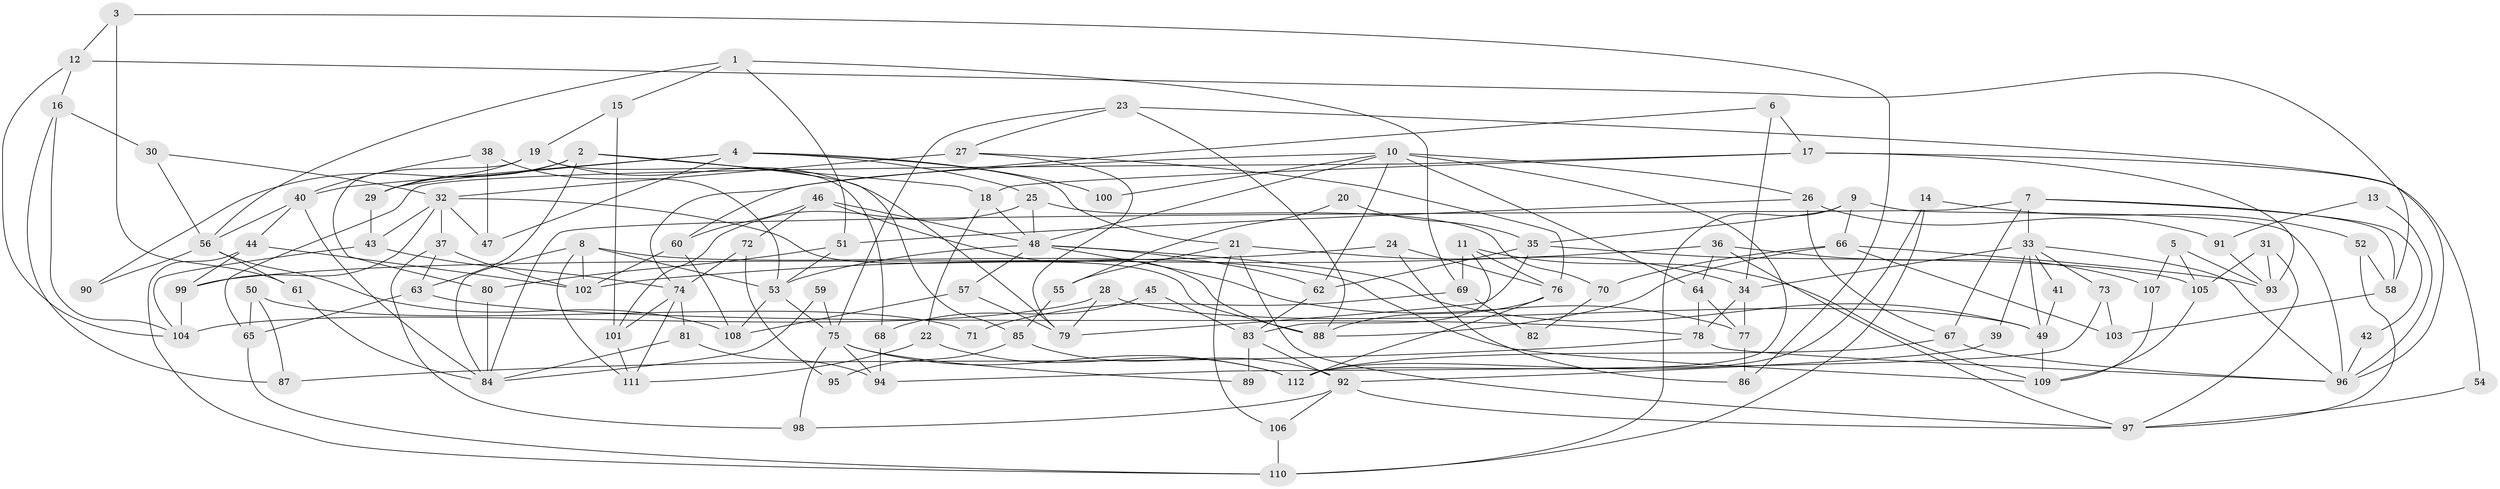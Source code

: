 // Generated by graph-tools (version 1.1) at 2025/50/03/09/25 03:50:02]
// undirected, 112 vertices, 224 edges
graph export_dot {
graph [start="1"]
  node [color=gray90,style=filled];
  1;
  2;
  3;
  4;
  5;
  6;
  7;
  8;
  9;
  10;
  11;
  12;
  13;
  14;
  15;
  16;
  17;
  18;
  19;
  20;
  21;
  22;
  23;
  24;
  25;
  26;
  27;
  28;
  29;
  30;
  31;
  32;
  33;
  34;
  35;
  36;
  37;
  38;
  39;
  40;
  41;
  42;
  43;
  44;
  45;
  46;
  47;
  48;
  49;
  50;
  51;
  52;
  53;
  54;
  55;
  56;
  57;
  58;
  59;
  60;
  61;
  62;
  63;
  64;
  65;
  66;
  67;
  68;
  69;
  70;
  71;
  72;
  73;
  74;
  75;
  76;
  77;
  78;
  79;
  80;
  81;
  82;
  83;
  84;
  85;
  86;
  87;
  88;
  89;
  90;
  91;
  92;
  93;
  94;
  95;
  96;
  97;
  98;
  99;
  100;
  101;
  102;
  103;
  104;
  105;
  106;
  107;
  108;
  109;
  110;
  111;
  112;
  1 -- 56;
  1 -- 51;
  1 -- 15;
  1 -- 69;
  2 -- 18;
  2 -- 29;
  2 -- 63;
  2 -- 85;
  2 -- 90;
  3 -- 61;
  3 -- 86;
  3 -- 12;
  4 -- 40;
  4 -- 47;
  4 -- 21;
  4 -- 25;
  4 -- 29;
  4 -- 100;
  5 -- 107;
  5 -- 105;
  5 -- 93;
  6 -- 34;
  6 -- 17;
  6 -- 60;
  7 -- 84;
  7 -- 67;
  7 -- 33;
  7 -- 42;
  7 -- 58;
  8 -- 102;
  8 -- 53;
  8 -- 84;
  8 -- 109;
  8 -- 111;
  9 -- 35;
  9 -- 96;
  9 -- 66;
  9 -- 110;
  10 -- 26;
  10 -- 48;
  10 -- 62;
  10 -- 64;
  10 -- 74;
  10 -- 100;
  10 -- 112;
  11 -- 83;
  11 -- 109;
  11 -- 69;
  11 -- 76;
  12 -- 104;
  12 -- 16;
  12 -- 58;
  13 -- 96;
  13 -- 91;
  14 -- 112;
  14 -- 110;
  14 -- 52;
  15 -- 19;
  15 -- 101;
  16 -- 104;
  16 -- 30;
  16 -- 87;
  17 -- 93;
  17 -- 18;
  17 -- 54;
  17 -- 65;
  18 -- 48;
  18 -- 22;
  19 -- 29;
  19 -- 79;
  19 -- 68;
  19 -- 80;
  20 -- 55;
  20 -- 35;
  21 -- 97;
  21 -- 34;
  21 -- 55;
  21 -- 106;
  22 -- 111;
  22 -- 112;
  23 -- 27;
  23 -- 75;
  23 -- 88;
  23 -- 96;
  24 -- 76;
  24 -- 99;
  24 -- 86;
  25 -- 101;
  25 -- 48;
  25 -- 70;
  26 -- 51;
  26 -- 67;
  26 -- 91;
  27 -- 32;
  27 -- 76;
  27 -- 79;
  28 -- 49;
  28 -- 79;
  28 -- 104;
  29 -- 43;
  30 -- 56;
  30 -- 32;
  31 -- 105;
  31 -- 93;
  31 -- 97;
  32 -- 43;
  32 -- 37;
  32 -- 47;
  32 -- 88;
  32 -- 99;
  33 -- 96;
  33 -- 34;
  33 -- 39;
  33 -- 41;
  33 -- 49;
  33 -- 73;
  34 -- 77;
  34 -- 78;
  35 -- 62;
  35 -- 79;
  35 -- 105;
  36 -- 64;
  36 -- 97;
  36 -- 102;
  36 -- 107;
  37 -- 102;
  37 -- 63;
  37 -- 98;
  38 -- 40;
  38 -- 53;
  38 -- 47;
  39 -- 92;
  40 -- 84;
  40 -- 44;
  40 -- 56;
  41 -- 49;
  42 -- 96;
  43 -- 104;
  43 -- 74;
  44 -- 110;
  44 -- 102;
  44 -- 99;
  45 -- 83;
  45 -- 68;
  46 -- 88;
  46 -- 48;
  46 -- 60;
  46 -- 72;
  48 -- 77;
  48 -- 49;
  48 -- 53;
  48 -- 57;
  48 -- 62;
  49 -- 109;
  50 -- 65;
  50 -- 87;
  50 -- 71;
  51 -- 80;
  51 -- 53;
  52 -- 58;
  52 -- 97;
  53 -- 75;
  53 -- 108;
  54 -- 97;
  55 -- 85;
  56 -- 108;
  56 -- 61;
  56 -- 90;
  57 -- 108;
  57 -- 79;
  58 -- 103;
  59 -- 75;
  59 -- 84;
  60 -- 102;
  60 -- 108;
  61 -- 84;
  62 -- 83;
  63 -- 65;
  63 -- 78;
  64 -- 78;
  64 -- 77;
  65 -- 110;
  66 -- 88;
  66 -- 70;
  66 -- 93;
  66 -- 103;
  67 -- 112;
  67 -- 96;
  68 -- 94;
  69 -- 71;
  69 -- 82;
  70 -- 82;
  72 -- 74;
  72 -- 95;
  73 -- 103;
  73 -- 94;
  74 -- 111;
  74 -- 81;
  74 -- 101;
  75 -- 98;
  75 -- 112;
  75 -- 89;
  75 -- 94;
  76 -- 88;
  76 -- 112;
  77 -- 86;
  78 -- 87;
  78 -- 96;
  80 -- 84;
  81 -- 94;
  81 -- 84;
  83 -- 92;
  83 -- 89;
  85 -- 92;
  85 -- 95;
  91 -- 93;
  92 -- 106;
  92 -- 97;
  92 -- 98;
  99 -- 104;
  101 -- 111;
  105 -- 109;
  106 -- 110;
  107 -- 109;
}
